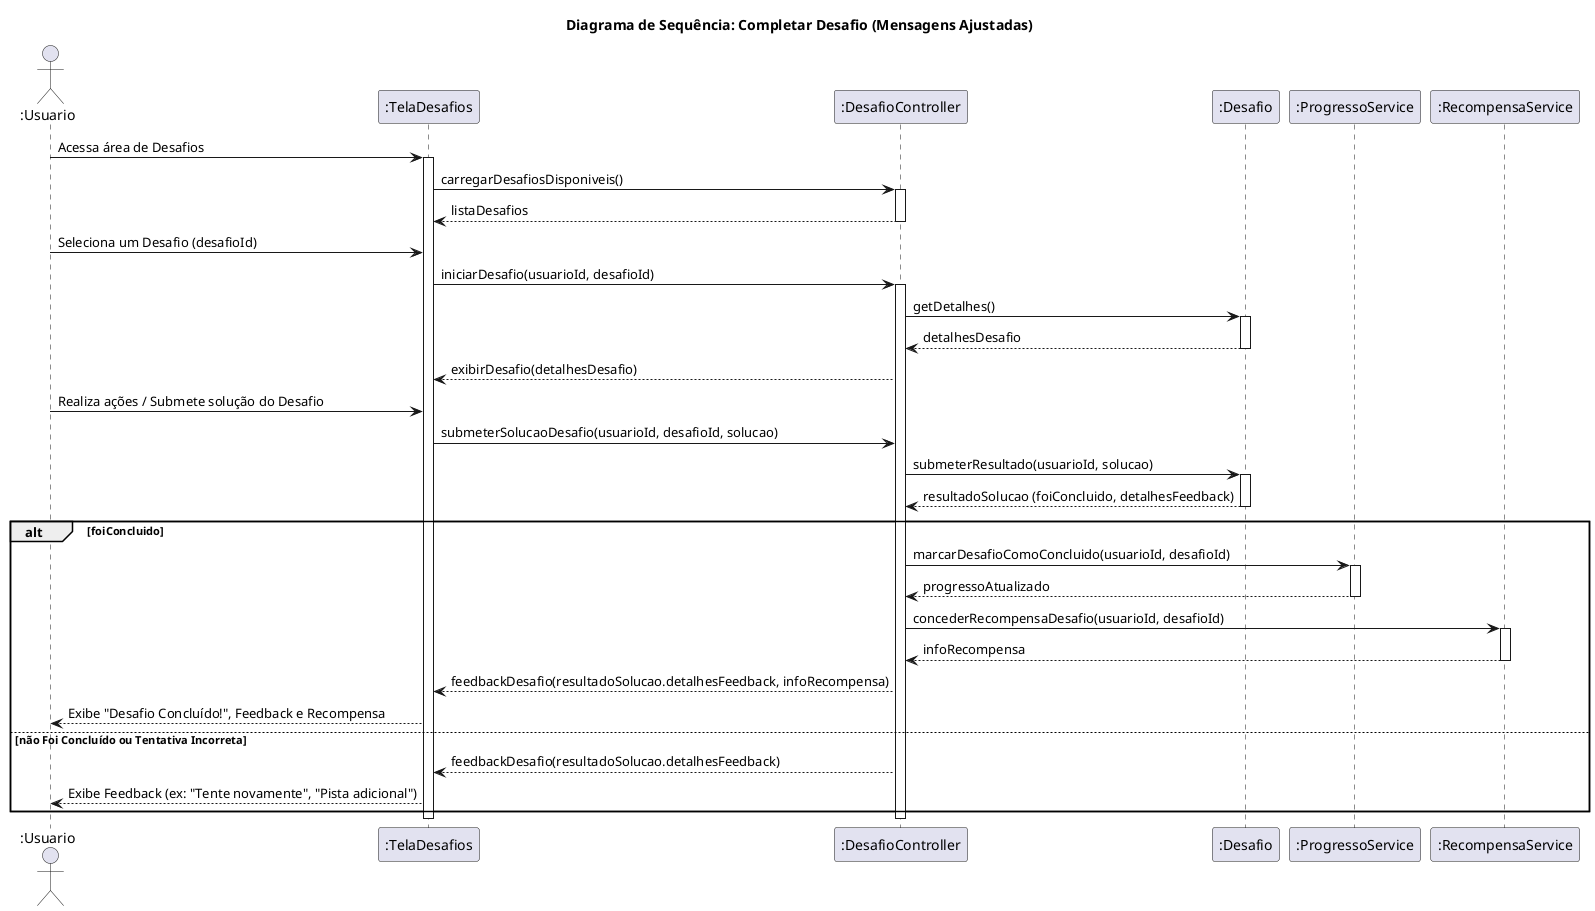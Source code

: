 @startuml

title Diagrama de Sequência: Completar Desafio (Mensagens Ajustadas)

actor ":Usuario" as User
participant ":TelaDesafios" as Tela
participant ":DesafioController" as Controller
participant ":Desafio" as DesafioObj
participant ":ProgressoService" as ProgServ
participant ":RecompensaService" as RecompServ

User -> Tela: Acessa área de Desafios
activate Tela

Tela -> Controller: carregarDesafiosDisponiveis()
activate Controller
Controller --> Tela: listaDesafios
deactivate Controller

User -> Tela: Seleciona um Desafio (desafioId)

Tela -> Controller: iniciarDesafio(usuarioId, desafioId)
activate Controller

Controller -> DesafioObj: getDetalhes()
activate DesafioObj
DesafioObj --> Controller: detalhesDesafio
deactivate DesafioObj

Controller --> Tela: exibirDesafio(detalhesDesafio)

User -> Tela: Realiza ações / Submete solução do Desafio

Tela -> Controller: submeterSolucaoDesafio(usuarioId, desafioId, solucao)

Controller -> DesafioObj: submeterResultado(usuarioId, solucao)
activate DesafioObj
DesafioObj --> Controller: resultadoSolucao (foiConcluido, detalhesFeedback)
deactivate DesafioObj

alt foiConcluido

    Controller -> ProgServ: marcarDesafioComoConcluido(usuarioId, desafioId)
    activate ProgServ
    ProgServ --> Controller: progressoAtualizado
    deactivate ProgServ

    Controller -> RecompServ: concederRecompensaDesafio(usuarioId, desafioId)
    activate RecompServ
    RecompServ --> Controller: infoRecompensa
    deactivate RecompServ
    
    Controller --> Tela: feedbackDesafio(resultadoSolucao.detalhesFeedback, infoRecompensa)
    Tela --> User: Exibe "Desafio Concluído!", Feedback e Recompensa

else não Foi Concluído ou Tentativa Incorreta

    Controller --> Tela: feedbackDesafio(resultadoSolucao.detalhesFeedback)
    Tela --> User: Exibe Feedback (ex: "Tente novamente", "Pista adicional")

end

deactivate Controller
deactivate Tela

@enduml